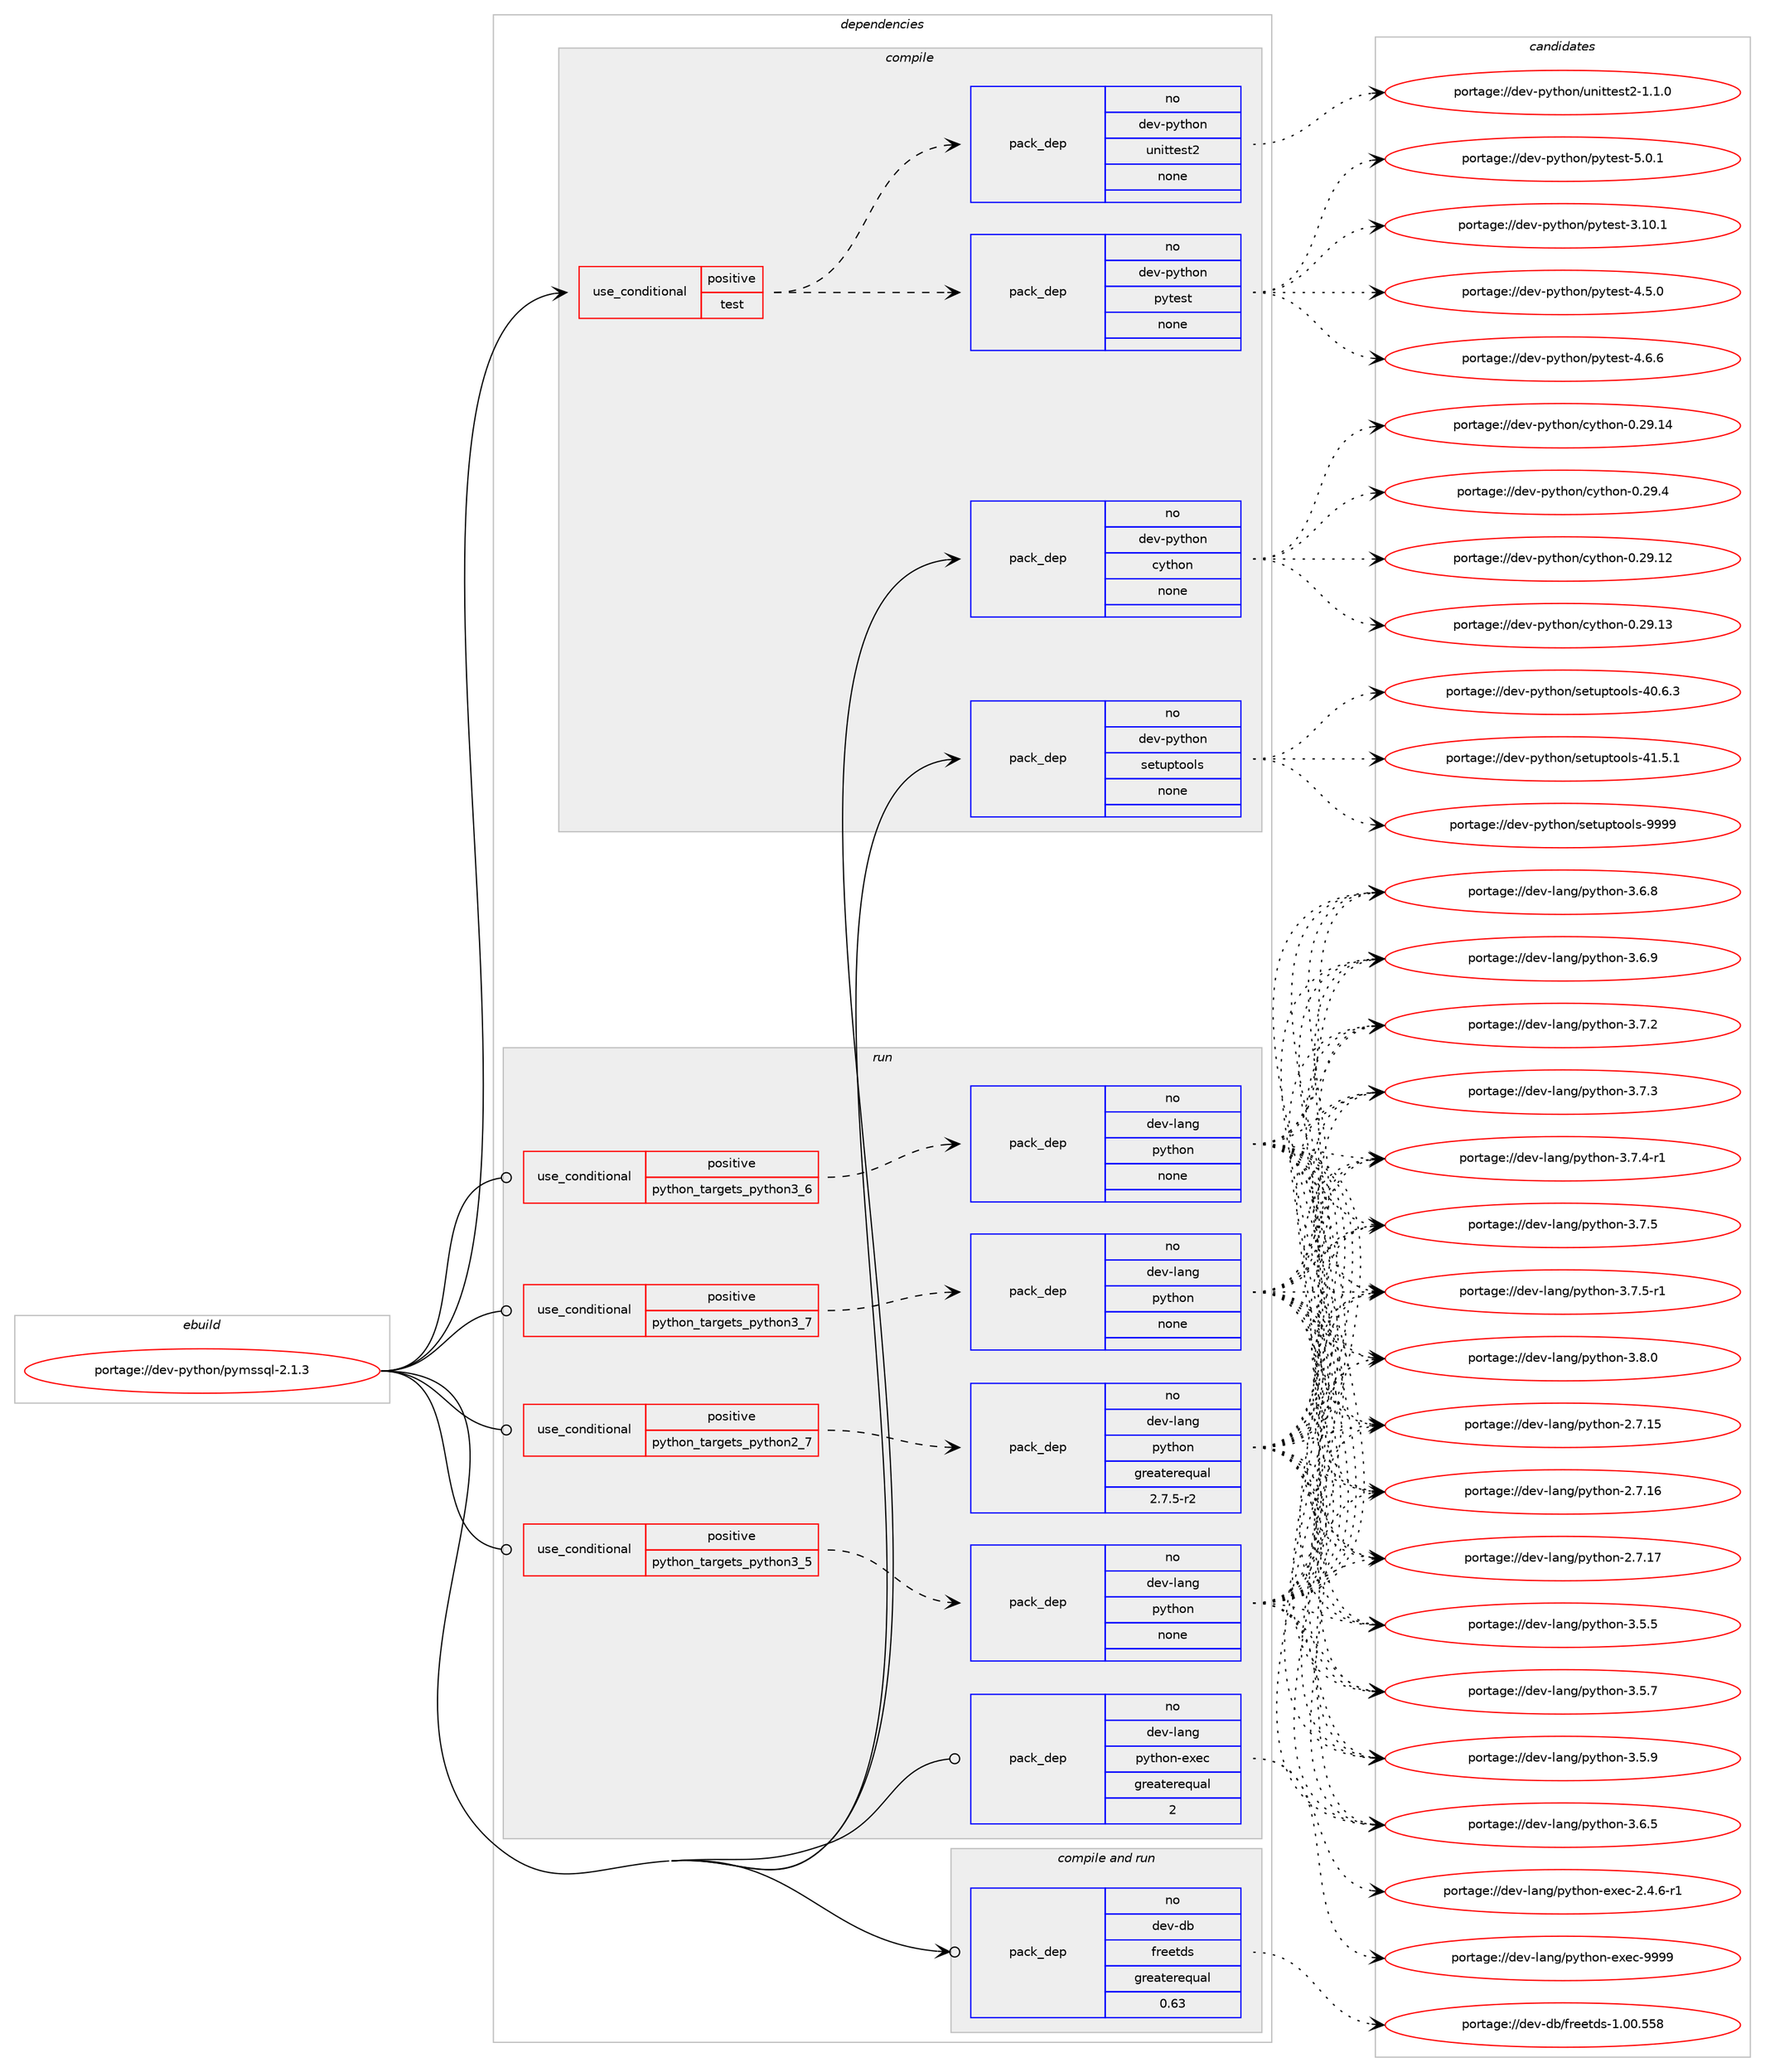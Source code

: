 digraph prolog {

# *************
# Graph options
# *************

newrank=true;
concentrate=true;
compound=true;
graph [rankdir=LR,fontname=Helvetica,fontsize=10,ranksep=1.5];#, ranksep=2.5, nodesep=0.2];
edge  [arrowhead=vee];
node  [fontname=Helvetica,fontsize=10];

# **********
# The ebuild
# **********

subgraph cluster_leftcol {
color=gray;
rank=same;
label=<<i>ebuild</i>>;
id [label="portage://dev-python/pymssql-2.1.3", color=red, width=4, href="../dev-python/pymssql-2.1.3.svg"];
}

# ****************
# The dependencies
# ****************

subgraph cluster_midcol {
color=gray;
label=<<i>dependencies</i>>;
subgraph cluster_compile {
fillcolor="#eeeeee";
style=filled;
label=<<i>compile</i>>;
subgraph cond35584 {
dependency162031 [label=<<TABLE BORDER="0" CELLBORDER="1" CELLSPACING="0" CELLPADDING="4"><TR><TD ROWSPAN="3" CELLPADDING="10">use_conditional</TD></TR><TR><TD>positive</TD></TR><TR><TD>test</TD></TR></TABLE>>, shape=none, color=red];
subgraph pack123076 {
dependency162032 [label=<<TABLE BORDER="0" CELLBORDER="1" CELLSPACING="0" CELLPADDING="4" WIDTH="220"><TR><TD ROWSPAN="6" CELLPADDING="30">pack_dep</TD></TR><TR><TD WIDTH="110">no</TD></TR><TR><TD>dev-python</TD></TR><TR><TD>pytest</TD></TR><TR><TD>none</TD></TR><TR><TD></TD></TR></TABLE>>, shape=none, color=blue];
}
dependency162031:e -> dependency162032:w [weight=20,style="dashed",arrowhead="vee"];
subgraph pack123077 {
dependency162033 [label=<<TABLE BORDER="0" CELLBORDER="1" CELLSPACING="0" CELLPADDING="4" WIDTH="220"><TR><TD ROWSPAN="6" CELLPADDING="30">pack_dep</TD></TR><TR><TD WIDTH="110">no</TD></TR><TR><TD>dev-python</TD></TR><TR><TD>unittest2</TD></TR><TR><TD>none</TD></TR><TR><TD></TD></TR></TABLE>>, shape=none, color=blue];
}
dependency162031:e -> dependency162033:w [weight=20,style="dashed",arrowhead="vee"];
}
id:e -> dependency162031:w [weight=20,style="solid",arrowhead="vee"];
subgraph pack123078 {
dependency162034 [label=<<TABLE BORDER="0" CELLBORDER="1" CELLSPACING="0" CELLPADDING="4" WIDTH="220"><TR><TD ROWSPAN="6" CELLPADDING="30">pack_dep</TD></TR><TR><TD WIDTH="110">no</TD></TR><TR><TD>dev-python</TD></TR><TR><TD>cython</TD></TR><TR><TD>none</TD></TR><TR><TD></TD></TR></TABLE>>, shape=none, color=blue];
}
id:e -> dependency162034:w [weight=20,style="solid",arrowhead="vee"];
subgraph pack123079 {
dependency162035 [label=<<TABLE BORDER="0" CELLBORDER="1" CELLSPACING="0" CELLPADDING="4" WIDTH="220"><TR><TD ROWSPAN="6" CELLPADDING="30">pack_dep</TD></TR><TR><TD WIDTH="110">no</TD></TR><TR><TD>dev-python</TD></TR><TR><TD>setuptools</TD></TR><TR><TD>none</TD></TR><TR><TD></TD></TR></TABLE>>, shape=none, color=blue];
}
id:e -> dependency162035:w [weight=20,style="solid",arrowhead="vee"];
}
subgraph cluster_compileandrun {
fillcolor="#eeeeee";
style=filled;
label=<<i>compile and run</i>>;
subgraph pack123080 {
dependency162036 [label=<<TABLE BORDER="0" CELLBORDER="1" CELLSPACING="0" CELLPADDING="4" WIDTH="220"><TR><TD ROWSPAN="6" CELLPADDING="30">pack_dep</TD></TR><TR><TD WIDTH="110">no</TD></TR><TR><TD>dev-db</TD></TR><TR><TD>freetds</TD></TR><TR><TD>greaterequal</TD></TR><TR><TD>0.63</TD></TR></TABLE>>, shape=none, color=blue];
}
id:e -> dependency162036:w [weight=20,style="solid",arrowhead="odotvee"];
}
subgraph cluster_run {
fillcolor="#eeeeee";
style=filled;
label=<<i>run</i>>;
subgraph cond35585 {
dependency162037 [label=<<TABLE BORDER="0" CELLBORDER="1" CELLSPACING="0" CELLPADDING="4"><TR><TD ROWSPAN="3" CELLPADDING="10">use_conditional</TD></TR><TR><TD>positive</TD></TR><TR><TD>python_targets_python2_7</TD></TR></TABLE>>, shape=none, color=red];
subgraph pack123081 {
dependency162038 [label=<<TABLE BORDER="0" CELLBORDER="1" CELLSPACING="0" CELLPADDING="4" WIDTH="220"><TR><TD ROWSPAN="6" CELLPADDING="30">pack_dep</TD></TR><TR><TD WIDTH="110">no</TD></TR><TR><TD>dev-lang</TD></TR><TR><TD>python</TD></TR><TR><TD>greaterequal</TD></TR><TR><TD>2.7.5-r2</TD></TR></TABLE>>, shape=none, color=blue];
}
dependency162037:e -> dependency162038:w [weight=20,style="dashed",arrowhead="vee"];
}
id:e -> dependency162037:w [weight=20,style="solid",arrowhead="odot"];
subgraph cond35586 {
dependency162039 [label=<<TABLE BORDER="0" CELLBORDER="1" CELLSPACING="0" CELLPADDING="4"><TR><TD ROWSPAN="3" CELLPADDING="10">use_conditional</TD></TR><TR><TD>positive</TD></TR><TR><TD>python_targets_python3_5</TD></TR></TABLE>>, shape=none, color=red];
subgraph pack123082 {
dependency162040 [label=<<TABLE BORDER="0" CELLBORDER="1" CELLSPACING="0" CELLPADDING="4" WIDTH="220"><TR><TD ROWSPAN="6" CELLPADDING="30">pack_dep</TD></TR><TR><TD WIDTH="110">no</TD></TR><TR><TD>dev-lang</TD></TR><TR><TD>python</TD></TR><TR><TD>none</TD></TR><TR><TD></TD></TR></TABLE>>, shape=none, color=blue];
}
dependency162039:e -> dependency162040:w [weight=20,style="dashed",arrowhead="vee"];
}
id:e -> dependency162039:w [weight=20,style="solid",arrowhead="odot"];
subgraph cond35587 {
dependency162041 [label=<<TABLE BORDER="0" CELLBORDER="1" CELLSPACING="0" CELLPADDING="4"><TR><TD ROWSPAN="3" CELLPADDING="10">use_conditional</TD></TR><TR><TD>positive</TD></TR><TR><TD>python_targets_python3_6</TD></TR></TABLE>>, shape=none, color=red];
subgraph pack123083 {
dependency162042 [label=<<TABLE BORDER="0" CELLBORDER="1" CELLSPACING="0" CELLPADDING="4" WIDTH="220"><TR><TD ROWSPAN="6" CELLPADDING="30">pack_dep</TD></TR><TR><TD WIDTH="110">no</TD></TR><TR><TD>dev-lang</TD></TR><TR><TD>python</TD></TR><TR><TD>none</TD></TR><TR><TD></TD></TR></TABLE>>, shape=none, color=blue];
}
dependency162041:e -> dependency162042:w [weight=20,style="dashed",arrowhead="vee"];
}
id:e -> dependency162041:w [weight=20,style="solid",arrowhead="odot"];
subgraph cond35588 {
dependency162043 [label=<<TABLE BORDER="0" CELLBORDER="1" CELLSPACING="0" CELLPADDING="4"><TR><TD ROWSPAN="3" CELLPADDING="10">use_conditional</TD></TR><TR><TD>positive</TD></TR><TR><TD>python_targets_python3_7</TD></TR></TABLE>>, shape=none, color=red];
subgraph pack123084 {
dependency162044 [label=<<TABLE BORDER="0" CELLBORDER="1" CELLSPACING="0" CELLPADDING="4" WIDTH="220"><TR><TD ROWSPAN="6" CELLPADDING="30">pack_dep</TD></TR><TR><TD WIDTH="110">no</TD></TR><TR><TD>dev-lang</TD></TR><TR><TD>python</TD></TR><TR><TD>none</TD></TR><TR><TD></TD></TR></TABLE>>, shape=none, color=blue];
}
dependency162043:e -> dependency162044:w [weight=20,style="dashed",arrowhead="vee"];
}
id:e -> dependency162043:w [weight=20,style="solid",arrowhead="odot"];
subgraph pack123085 {
dependency162045 [label=<<TABLE BORDER="0" CELLBORDER="1" CELLSPACING="0" CELLPADDING="4" WIDTH="220"><TR><TD ROWSPAN="6" CELLPADDING="30">pack_dep</TD></TR><TR><TD WIDTH="110">no</TD></TR><TR><TD>dev-lang</TD></TR><TR><TD>python-exec</TD></TR><TR><TD>greaterequal</TD></TR><TR><TD>2</TD></TR></TABLE>>, shape=none, color=blue];
}
id:e -> dependency162045:w [weight=20,style="solid",arrowhead="odot"];
}
}

# **************
# The candidates
# **************

subgraph cluster_choices {
rank=same;
color=gray;
label=<<i>candidates</i>>;

subgraph choice123076 {
color=black;
nodesep=1;
choiceportage100101118451121211161041111104711212111610111511645514649484649 [label="portage://dev-python/pytest-3.10.1", color=red, width=4,href="../dev-python/pytest-3.10.1.svg"];
choiceportage1001011184511212111610411111047112121116101115116455246534648 [label="portage://dev-python/pytest-4.5.0", color=red, width=4,href="../dev-python/pytest-4.5.0.svg"];
choiceportage1001011184511212111610411111047112121116101115116455246544654 [label="portage://dev-python/pytest-4.6.6", color=red, width=4,href="../dev-python/pytest-4.6.6.svg"];
choiceportage1001011184511212111610411111047112121116101115116455346484649 [label="portage://dev-python/pytest-5.0.1", color=red, width=4,href="../dev-python/pytest-5.0.1.svg"];
dependency162032:e -> choiceportage100101118451121211161041111104711212111610111511645514649484649:w [style=dotted,weight="100"];
dependency162032:e -> choiceportage1001011184511212111610411111047112121116101115116455246534648:w [style=dotted,weight="100"];
dependency162032:e -> choiceportage1001011184511212111610411111047112121116101115116455246544654:w [style=dotted,weight="100"];
dependency162032:e -> choiceportage1001011184511212111610411111047112121116101115116455346484649:w [style=dotted,weight="100"];
}
subgraph choice123077 {
color=black;
nodesep=1;
choiceportage100101118451121211161041111104711711010511611610111511650454946494648 [label="portage://dev-python/unittest2-1.1.0", color=red, width=4,href="../dev-python/unittest2-1.1.0.svg"];
dependency162033:e -> choiceportage100101118451121211161041111104711711010511611610111511650454946494648:w [style=dotted,weight="100"];
}
subgraph choice123078 {
color=black;
nodesep=1;
choiceportage1001011184511212111610411111047991211161041111104548465057464950 [label="portage://dev-python/cython-0.29.12", color=red, width=4,href="../dev-python/cython-0.29.12.svg"];
choiceportage1001011184511212111610411111047991211161041111104548465057464951 [label="portage://dev-python/cython-0.29.13", color=red, width=4,href="../dev-python/cython-0.29.13.svg"];
choiceportage1001011184511212111610411111047991211161041111104548465057464952 [label="portage://dev-python/cython-0.29.14", color=red, width=4,href="../dev-python/cython-0.29.14.svg"];
choiceportage10010111845112121116104111110479912111610411111045484650574652 [label="portage://dev-python/cython-0.29.4", color=red, width=4,href="../dev-python/cython-0.29.4.svg"];
dependency162034:e -> choiceportage1001011184511212111610411111047991211161041111104548465057464950:w [style=dotted,weight="100"];
dependency162034:e -> choiceportage1001011184511212111610411111047991211161041111104548465057464951:w [style=dotted,weight="100"];
dependency162034:e -> choiceportage1001011184511212111610411111047991211161041111104548465057464952:w [style=dotted,weight="100"];
dependency162034:e -> choiceportage10010111845112121116104111110479912111610411111045484650574652:w [style=dotted,weight="100"];
}
subgraph choice123079 {
color=black;
nodesep=1;
choiceportage100101118451121211161041111104711510111611711211611111110811545524846544651 [label="portage://dev-python/setuptools-40.6.3", color=red, width=4,href="../dev-python/setuptools-40.6.3.svg"];
choiceportage100101118451121211161041111104711510111611711211611111110811545524946534649 [label="portage://dev-python/setuptools-41.5.1", color=red, width=4,href="../dev-python/setuptools-41.5.1.svg"];
choiceportage10010111845112121116104111110471151011161171121161111111081154557575757 [label="portage://dev-python/setuptools-9999", color=red, width=4,href="../dev-python/setuptools-9999.svg"];
dependency162035:e -> choiceportage100101118451121211161041111104711510111611711211611111110811545524846544651:w [style=dotted,weight="100"];
dependency162035:e -> choiceportage100101118451121211161041111104711510111611711211611111110811545524946534649:w [style=dotted,weight="100"];
dependency162035:e -> choiceportage10010111845112121116104111110471151011161171121161111111081154557575757:w [style=dotted,weight="100"];
}
subgraph choice123080 {
color=black;
nodesep=1;
choiceportage100101118451009847102114101101116100115454946484846535356 [label="portage://dev-db/freetds-1.00.558", color=red, width=4,href="../dev-db/freetds-1.00.558.svg"];
dependency162036:e -> choiceportage100101118451009847102114101101116100115454946484846535356:w [style=dotted,weight="100"];
}
subgraph choice123081 {
color=black;
nodesep=1;
choiceportage10010111845108971101034711212111610411111045504655464953 [label="portage://dev-lang/python-2.7.15", color=red, width=4,href="../dev-lang/python-2.7.15.svg"];
choiceportage10010111845108971101034711212111610411111045504655464954 [label="portage://dev-lang/python-2.7.16", color=red, width=4,href="../dev-lang/python-2.7.16.svg"];
choiceportage10010111845108971101034711212111610411111045504655464955 [label="portage://dev-lang/python-2.7.17", color=red, width=4,href="../dev-lang/python-2.7.17.svg"];
choiceportage100101118451089711010347112121116104111110455146534653 [label="portage://dev-lang/python-3.5.5", color=red, width=4,href="../dev-lang/python-3.5.5.svg"];
choiceportage100101118451089711010347112121116104111110455146534655 [label="portage://dev-lang/python-3.5.7", color=red, width=4,href="../dev-lang/python-3.5.7.svg"];
choiceportage100101118451089711010347112121116104111110455146534657 [label="portage://dev-lang/python-3.5.9", color=red, width=4,href="../dev-lang/python-3.5.9.svg"];
choiceportage100101118451089711010347112121116104111110455146544653 [label="portage://dev-lang/python-3.6.5", color=red, width=4,href="../dev-lang/python-3.6.5.svg"];
choiceportage100101118451089711010347112121116104111110455146544656 [label="portage://dev-lang/python-3.6.8", color=red, width=4,href="../dev-lang/python-3.6.8.svg"];
choiceportage100101118451089711010347112121116104111110455146544657 [label="portage://dev-lang/python-3.6.9", color=red, width=4,href="../dev-lang/python-3.6.9.svg"];
choiceportage100101118451089711010347112121116104111110455146554650 [label="portage://dev-lang/python-3.7.2", color=red, width=4,href="../dev-lang/python-3.7.2.svg"];
choiceportage100101118451089711010347112121116104111110455146554651 [label="portage://dev-lang/python-3.7.3", color=red, width=4,href="../dev-lang/python-3.7.3.svg"];
choiceportage1001011184510897110103471121211161041111104551465546524511449 [label="portage://dev-lang/python-3.7.4-r1", color=red, width=4,href="../dev-lang/python-3.7.4-r1.svg"];
choiceportage100101118451089711010347112121116104111110455146554653 [label="portage://dev-lang/python-3.7.5", color=red, width=4,href="../dev-lang/python-3.7.5.svg"];
choiceportage1001011184510897110103471121211161041111104551465546534511449 [label="portage://dev-lang/python-3.7.5-r1", color=red, width=4,href="../dev-lang/python-3.7.5-r1.svg"];
choiceportage100101118451089711010347112121116104111110455146564648 [label="portage://dev-lang/python-3.8.0", color=red, width=4,href="../dev-lang/python-3.8.0.svg"];
dependency162038:e -> choiceportage10010111845108971101034711212111610411111045504655464953:w [style=dotted,weight="100"];
dependency162038:e -> choiceportage10010111845108971101034711212111610411111045504655464954:w [style=dotted,weight="100"];
dependency162038:e -> choiceportage10010111845108971101034711212111610411111045504655464955:w [style=dotted,weight="100"];
dependency162038:e -> choiceportage100101118451089711010347112121116104111110455146534653:w [style=dotted,weight="100"];
dependency162038:e -> choiceportage100101118451089711010347112121116104111110455146534655:w [style=dotted,weight="100"];
dependency162038:e -> choiceportage100101118451089711010347112121116104111110455146534657:w [style=dotted,weight="100"];
dependency162038:e -> choiceportage100101118451089711010347112121116104111110455146544653:w [style=dotted,weight="100"];
dependency162038:e -> choiceportage100101118451089711010347112121116104111110455146544656:w [style=dotted,weight="100"];
dependency162038:e -> choiceportage100101118451089711010347112121116104111110455146544657:w [style=dotted,weight="100"];
dependency162038:e -> choiceportage100101118451089711010347112121116104111110455146554650:w [style=dotted,weight="100"];
dependency162038:e -> choiceportage100101118451089711010347112121116104111110455146554651:w [style=dotted,weight="100"];
dependency162038:e -> choiceportage1001011184510897110103471121211161041111104551465546524511449:w [style=dotted,weight="100"];
dependency162038:e -> choiceportage100101118451089711010347112121116104111110455146554653:w [style=dotted,weight="100"];
dependency162038:e -> choiceportage1001011184510897110103471121211161041111104551465546534511449:w [style=dotted,weight="100"];
dependency162038:e -> choiceportage100101118451089711010347112121116104111110455146564648:w [style=dotted,weight="100"];
}
subgraph choice123082 {
color=black;
nodesep=1;
choiceportage10010111845108971101034711212111610411111045504655464953 [label="portage://dev-lang/python-2.7.15", color=red, width=4,href="../dev-lang/python-2.7.15.svg"];
choiceportage10010111845108971101034711212111610411111045504655464954 [label="portage://dev-lang/python-2.7.16", color=red, width=4,href="../dev-lang/python-2.7.16.svg"];
choiceportage10010111845108971101034711212111610411111045504655464955 [label="portage://dev-lang/python-2.7.17", color=red, width=4,href="../dev-lang/python-2.7.17.svg"];
choiceportage100101118451089711010347112121116104111110455146534653 [label="portage://dev-lang/python-3.5.5", color=red, width=4,href="../dev-lang/python-3.5.5.svg"];
choiceportage100101118451089711010347112121116104111110455146534655 [label="portage://dev-lang/python-3.5.7", color=red, width=4,href="../dev-lang/python-3.5.7.svg"];
choiceportage100101118451089711010347112121116104111110455146534657 [label="portage://dev-lang/python-3.5.9", color=red, width=4,href="../dev-lang/python-3.5.9.svg"];
choiceportage100101118451089711010347112121116104111110455146544653 [label="portage://dev-lang/python-3.6.5", color=red, width=4,href="../dev-lang/python-3.6.5.svg"];
choiceportage100101118451089711010347112121116104111110455146544656 [label="portage://dev-lang/python-3.6.8", color=red, width=4,href="../dev-lang/python-3.6.8.svg"];
choiceportage100101118451089711010347112121116104111110455146544657 [label="portage://dev-lang/python-3.6.9", color=red, width=4,href="../dev-lang/python-3.6.9.svg"];
choiceportage100101118451089711010347112121116104111110455146554650 [label="portage://dev-lang/python-3.7.2", color=red, width=4,href="../dev-lang/python-3.7.2.svg"];
choiceportage100101118451089711010347112121116104111110455146554651 [label="portage://dev-lang/python-3.7.3", color=red, width=4,href="../dev-lang/python-3.7.3.svg"];
choiceportage1001011184510897110103471121211161041111104551465546524511449 [label="portage://dev-lang/python-3.7.4-r1", color=red, width=4,href="../dev-lang/python-3.7.4-r1.svg"];
choiceportage100101118451089711010347112121116104111110455146554653 [label="portage://dev-lang/python-3.7.5", color=red, width=4,href="../dev-lang/python-3.7.5.svg"];
choiceportage1001011184510897110103471121211161041111104551465546534511449 [label="portage://dev-lang/python-3.7.5-r1", color=red, width=4,href="../dev-lang/python-3.7.5-r1.svg"];
choiceportage100101118451089711010347112121116104111110455146564648 [label="portage://dev-lang/python-3.8.0", color=red, width=4,href="../dev-lang/python-3.8.0.svg"];
dependency162040:e -> choiceportage10010111845108971101034711212111610411111045504655464953:w [style=dotted,weight="100"];
dependency162040:e -> choiceportage10010111845108971101034711212111610411111045504655464954:w [style=dotted,weight="100"];
dependency162040:e -> choiceportage10010111845108971101034711212111610411111045504655464955:w [style=dotted,weight="100"];
dependency162040:e -> choiceportage100101118451089711010347112121116104111110455146534653:w [style=dotted,weight="100"];
dependency162040:e -> choiceportage100101118451089711010347112121116104111110455146534655:w [style=dotted,weight="100"];
dependency162040:e -> choiceportage100101118451089711010347112121116104111110455146534657:w [style=dotted,weight="100"];
dependency162040:e -> choiceportage100101118451089711010347112121116104111110455146544653:w [style=dotted,weight="100"];
dependency162040:e -> choiceportage100101118451089711010347112121116104111110455146544656:w [style=dotted,weight="100"];
dependency162040:e -> choiceportage100101118451089711010347112121116104111110455146544657:w [style=dotted,weight="100"];
dependency162040:e -> choiceportage100101118451089711010347112121116104111110455146554650:w [style=dotted,weight="100"];
dependency162040:e -> choiceportage100101118451089711010347112121116104111110455146554651:w [style=dotted,weight="100"];
dependency162040:e -> choiceportage1001011184510897110103471121211161041111104551465546524511449:w [style=dotted,weight="100"];
dependency162040:e -> choiceportage100101118451089711010347112121116104111110455146554653:w [style=dotted,weight="100"];
dependency162040:e -> choiceportage1001011184510897110103471121211161041111104551465546534511449:w [style=dotted,weight="100"];
dependency162040:e -> choiceportage100101118451089711010347112121116104111110455146564648:w [style=dotted,weight="100"];
}
subgraph choice123083 {
color=black;
nodesep=1;
choiceportage10010111845108971101034711212111610411111045504655464953 [label="portage://dev-lang/python-2.7.15", color=red, width=4,href="../dev-lang/python-2.7.15.svg"];
choiceportage10010111845108971101034711212111610411111045504655464954 [label="portage://dev-lang/python-2.7.16", color=red, width=4,href="../dev-lang/python-2.7.16.svg"];
choiceportage10010111845108971101034711212111610411111045504655464955 [label="portage://dev-lang/python-2.7.17", color=red, width=4,href="../dev-lang/python-2.7.17.svg"];
choiceportage100101118451089711010347112121116104111110455146534653 [label="portage://dev-lang/python-3.5.5", color=red, width=4,href="../dev-lang/python-3.5.5.svg"];
choiceportage100101118451089711010347112121116104111110455146534655 [label="portage://dev-lang/python-3.5.7", color=red, width=4,href="../dev-lang/python-3.5.7.svg"];
choiceportage100101118451089711010347112121116104111110455146534657 [label="portage://dev-lang/python-3.5.9", color=red, width=4,href="../dev-lang/python-3.5.9.svg"];
choiceportage100101118451089711010347112121116104111110455146544653 [label="portage://dev-lang/python-3.6.5", color=red, width=4,href="../dev-lang/python-3.6.5.svg"];
choiceportage100101118451089711010347112121116104111110455146544656 [label="portage://dev-lang/python-3.6.8", color=red, width=4,href="../dev-lang/python-3.6.8.svg"];
choiceportage100101118451089711010347112121116104111110455146544657 [label="portage://dev-lang/python-3.6.9", color=red, width=4,href="../dev-lang/python-3.6.9.svg"];
choiceportage100101118451089711010347112121116104111110455146554650 [label="portage://dev-lang/python-3.7.2", color=red, width=4,href="../dev-lang/python-3.7.2.svg"];
choiceportage100101118451089711010347112121116104111110455146554651 [label="portage://dev-lang/python-3.7.3", color=red, width=4,href="../dev-lang/python-3.7.3.svg"];
choiceportage1001011184510897110103471121211161041111104551465546524511449 [label="portage://dev-lang/python-3.7.4-r1", color=red, width=4,href="../dev-lang/python-3.7.4-r1.svg"];
choiceportage100101118451089711010347112121116104111110455146554653 [label="portage://dev-lang/python-3.7.5", color=red, width=4,href="../dev-lang/python-3.7.5.svg"];
choiceportage1001011184510897110103471121211161041111104551465546534511449 [label="portage://dev-lang/python-3.7.5-r1", color=red, width=4,href="../dev-lang/python-3.7.5-r1.svg"];
choiceportage100101118451089711010347112121116104111110455146564648 [label="portage://dev-lang/python-3.8.0", color=red, width=4,href="../dev-lang/python-3.8.0.svg"];
dependency162042:e -> choiceportage10010111845108971101034711212111610411111045504655464953:w [style=dotted,weight="100"];
dependency162042:e -> choiceportage10010111845108971101034711212111610411111045504655464954:w [style=dotted,weight="100"];
dependency162042:e -> choiceportage10010111845108971101034711212111610411111045504655464955:w [style=dotted,weight="100"];
dependency162042:e -> choiceportage100101118451089711010347112121116104111110455146534653:w [style=dotted,weight="100"];
dependency162042:e -> choiceportage100101118451089711010347112121116104111110455146534655:w [style=dotted,weight="100"];
dependency162042:e -> choiceportage100101118451089711010347112121116104111110455146534657:w [style=dotted,weight="100"];
dependency162042:e -> choiceportage100101118451089711010347112121116104111110455146544653:w [style=dotted,weight="100"];
dependency162042:e -> choiceportage100101118451089711010347112121116104111110455146544656:w [style=dotted,weight="100"];
dependency162042:e -> choiceportage100101118451089711010347112121116104111110455146544657:w [style=dotted,weight="100"];
dependency162042:e -> choiceportage100101118451089711010347112121116104111110455146554650:w [style=dotted,weight="100"];
dependency162042:e -> choiceportage100101118451089711010347112121116104111110455146554651:w [style=dotted,weight="100"];
dependency162042:e -> choiceportage1001011184510897110103471121211161041111104551465546524511449:w [style=dotted,weight="100"];
dependency162042:e -> choiceportage100101118451089711010347112121116104111110455146554653:w [style=dotted,weight="100"];
dependency162042:e -> choiceportage1001011184510897110103471121211161041111104551465546534511449:w [style=dotted,weight="100"];
dependency162042:e -> choiceportage100101118451089711010347112121116104111110455146564648:w [style=dotted,weight="100"];
}
subgraph choice123084 {
color=black;
nodesep=1;
choiceportage10010111845108971101034711212111610411111045504655464953 [label="portage://dev-lang/python-2.7.15", color=red, width=4,href="../dev-lang/python-2.7.15.svg"];
choiceportage10010111845108971101034711212111610411111045504655464954 [label="portage://dev-lang/python-2.7.16", color=red, width=4,href="../dev-lang/python-2.7.16.svg"];
choiceportage10010111845108971101034711212111610411111045504655464955 [label="portage://dev-lang/python-2.7.17", color=red, width=4,href="../dev-lang/python-2.7.17.svg"];
choiceportage100101118451089711010347112121116104111110455146534653 [label="portage://dev-lang/python-3.5.5", color=red, width=4,href="../dev-lang/python-3.5.5.svg"];
choiceportage100101118451089711010347112121116104111110455146534655 [label="portage://dev-lang/python-3.5.7", color=red, width=4,href="../dev-lang/python-3.5.7.svg"];
choiceportage100101118451089711010347112121116104111110455146534657 [label="portage://dev-lang/python-3.5.9", color=red, width=4,href="../dev-lang/python-3.5.9.svg"];
choiceportage100101118451089711010347112121116104111110455146544653 [label="portage://dev-lang/python-3.6.5", color=red, width=4,href="../dev-lang/python-3.6.5.svg"];
choiceportage100101118451089711010347112121116104111110455146544656 [label="portage://dev-lang/python-3.6.8", color=red, width=4,href="../dev-lang/python-3.6.8.svg"];
choiceportage100101118451089711010347112121116104111110455146544657 [label="portage://dev-lang/python-3.6.9", color=red, width=4,href="../dev-lang/python-3.6.9.svg"];
choiceportage100101118451089711010347112121116104111110455146554650 [label="portage://dev-lang/python-3.7.2", color=red, width=4,href="../dev-lang/python-3.7.2.svg"];
choiceportage100101118451089711010347112121116104111110455146554651 [label="portage://dev-lang/python-3.7.3", color=red, width=4,href="../dev-lang/python-3.7.3.svg"];
choiceportage1001011184510897110103471121211161041111104551465546524511449 [label="portage://dev-lang/python-3.7.4-r1", color=red, width=4,href="../dev-lang/python-3.7.4-r1.svg"];
choiceportage100101118451089711010347112121116104111110455146554653 [label="portage://dev-lang/python-3.7.5", color=red, width=4,href="../dev-lang/python-3.7.5.svg"];
choiceportage1001011184510897110103471121211161041111104551465546534511449 [label="portage://dev-lang/python-3.7.5-r1", color=red, width=4,href="../dev-lang/python-3.7.5-r1.svg"];
choiceportage100101118451089711010347112121116104111110455146564648 [label="portage://dev-lang/python-3.8.0", color=red, width=4,href="../dev-lang/python-3.8.0.svg"];
dependency162044:e -> choiceportage10010111845108971101034711212111610411111045504655464953:w [style=dotted,weight="100"];
dependency162044:e -> choiceportage10010111845108971101034711212111610411111045504655464954:w [style=dotted,weight="100"];
dependency162044:e -> choiceportage10010111845108971101034711212111610411111045504655464955:w [style=dotted,weight="100"];
dependency162044:e -> choiceportage100101118451089711010347112121116104111110455146534653:w [style=dotted,weight="100"];
dependency162044:e -> choiceportage100101118451089711010347112121116104111110455146534655:w [style=dotted,weight="100"];
dependency162044:e -> choiceportage100101118451089711010347112121116104111110455146534657:w [style=dotted,weight="100"];
dependency162044:e -> choiceportage100101118451089711010347112121116104111110455146544653:w [style=dotted,weight="100"];
dependency162044:e -> choiceportage100101118451089711010347112121116104111110455146544656:w [style=dotted,weight="100"];
dependency162044:e -> choiceportage100101118451089711010347112121116104111110455146544657:w [style=dotted,weight="100"];
dependency162044:e -> choiceportage100101118451089711010347112121116104111110455146554650:w [style=dotted,weight="100"];
dependency162044:e -> choiceportage100101118451089711010347112121116104111110455146554651:w [style=dotted,weight="100"];
dependency162044:e -> choiceportage1001011184510897110103471121211161041111104551465546524511449:w [style=dotted,weight="100"];
dependency162044:e -> choiceportage100101118451089711010347112121116104111110455146554653:w [style=dotted,weight="100"];
dependency162044:e -> choiceportage1001011184510897110103471121211161041111104551465546534511449:w [style=dotted,weight="100"];
dependency162044:e -> choiceportage100101118451089711010347112121116104111110455146564648:w [style=dotted,weight="100"];
}
subgraph choice123085 {
color=black;
nodesep=1;
choiceportage10010111845108971101034711212111610411111045101120101994550465246544511449 [label="portage://dev-lang/python-exec-2.4.6-r1", color=red, width=4,href="../dev-lang/python-exec-2.4.6-r1.svg"];
choiceportage10010111845108971101034711212111610411111045101120101994557575757 [label="portage://dev-lang/python-exec-9999", color=red, width=4,href="../dev-lang/python-exec-9999.svg"];
dependency162045:e -> choiceportage10010111845108971101034711212111610411111045101120101994550465246544511449:w [style=dotted,weight="100"];
dependency162045:e -> choiceportage10010111845108971101034711212111610411111045101120101994557575757:w [style=dotted,weight="100"];
}
}

}
